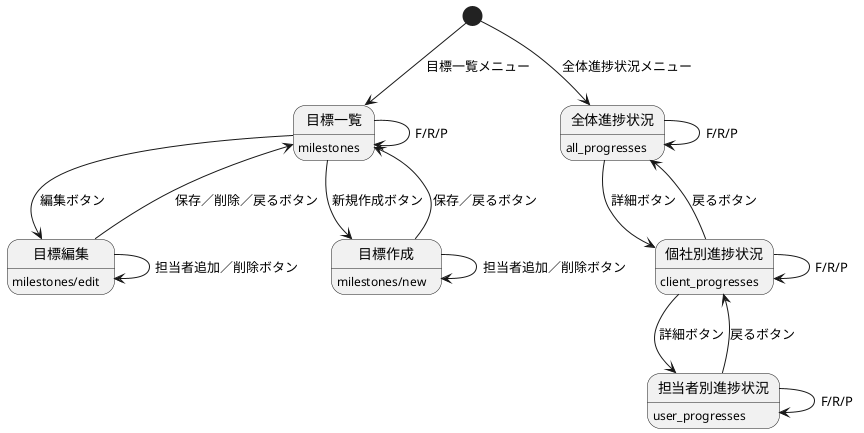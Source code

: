 @startuml 目標管理
[*]--> 目標一覧: 目標一覧メニュー

目標一覧 --> 目標編集: 編集ボタン
目標編集 --> 目標一覧: 保存／削除／戻るボタン

目標一覧 --> 目標作成: 新規作成ボタン
目標作成 --> 目標一覧: 保存／戻るボタン

目標一覧 --> 目標一覧: F/R/P
目標編集 --> 目標編集: 担当者追加／削除ボタン
目標作成 --> 目標作成: 担当者追加／削除ボタン

目標一覧: milestones
目標作成: milestones/new
目標編集: milestones/edit

[*] --> 全体進捗状況: 全体進捗状況メニュー

全体進捗状況 --> 個社別進捗状況: 詳細ボタン
個社別進捗状況 --> 全体進捗状況: 戻るボタン

個社別進捗状況 --> 担当者別進捗状況: 詳細ボタン
担当者別進捗状況 --> 個社別進捗状況: 戻るボタン

全体進捗状況 --> 全体進捗状況: F/R/P
個社別進捗状況 --> 個社別進捗状況: F/R/P
担当者別進捗状況 --> 担当者別進捗状況: F/R/P

全体進捗状況: all_progresses
個社別進捗状況: client_progresses
担当者別進捗状況: user_progresses
@enduml